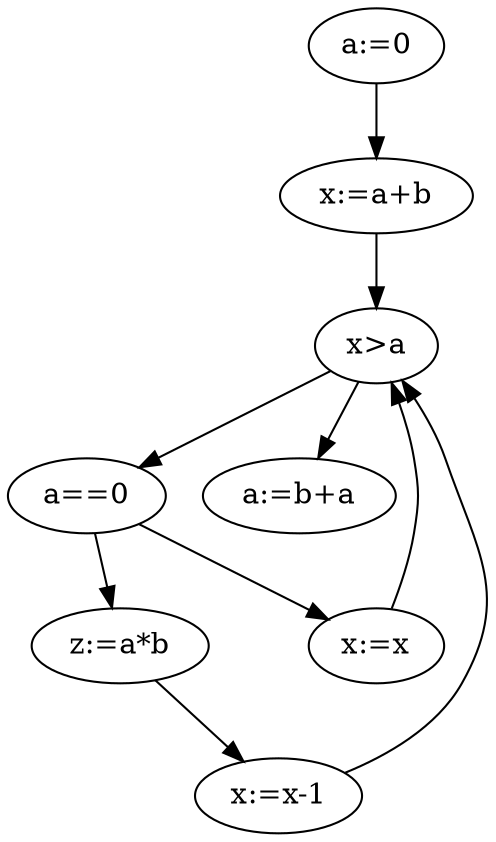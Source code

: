 digraph Assignment1{
	1[label="a:=0"];
	2[label="x:=a+b"];
	3[label="x>a"];
	4[label="a==0"];
	5[label="z:=a*b"];
	6[label="x:=x-1"];
	7[label="x:=x"];
	8[label="a:=b+a"];
	
	1->2;
	2->3;
	3->4;
	3->8;
	4->5;
	5->6;
	6->3;
	4->7;
	7->3;
}